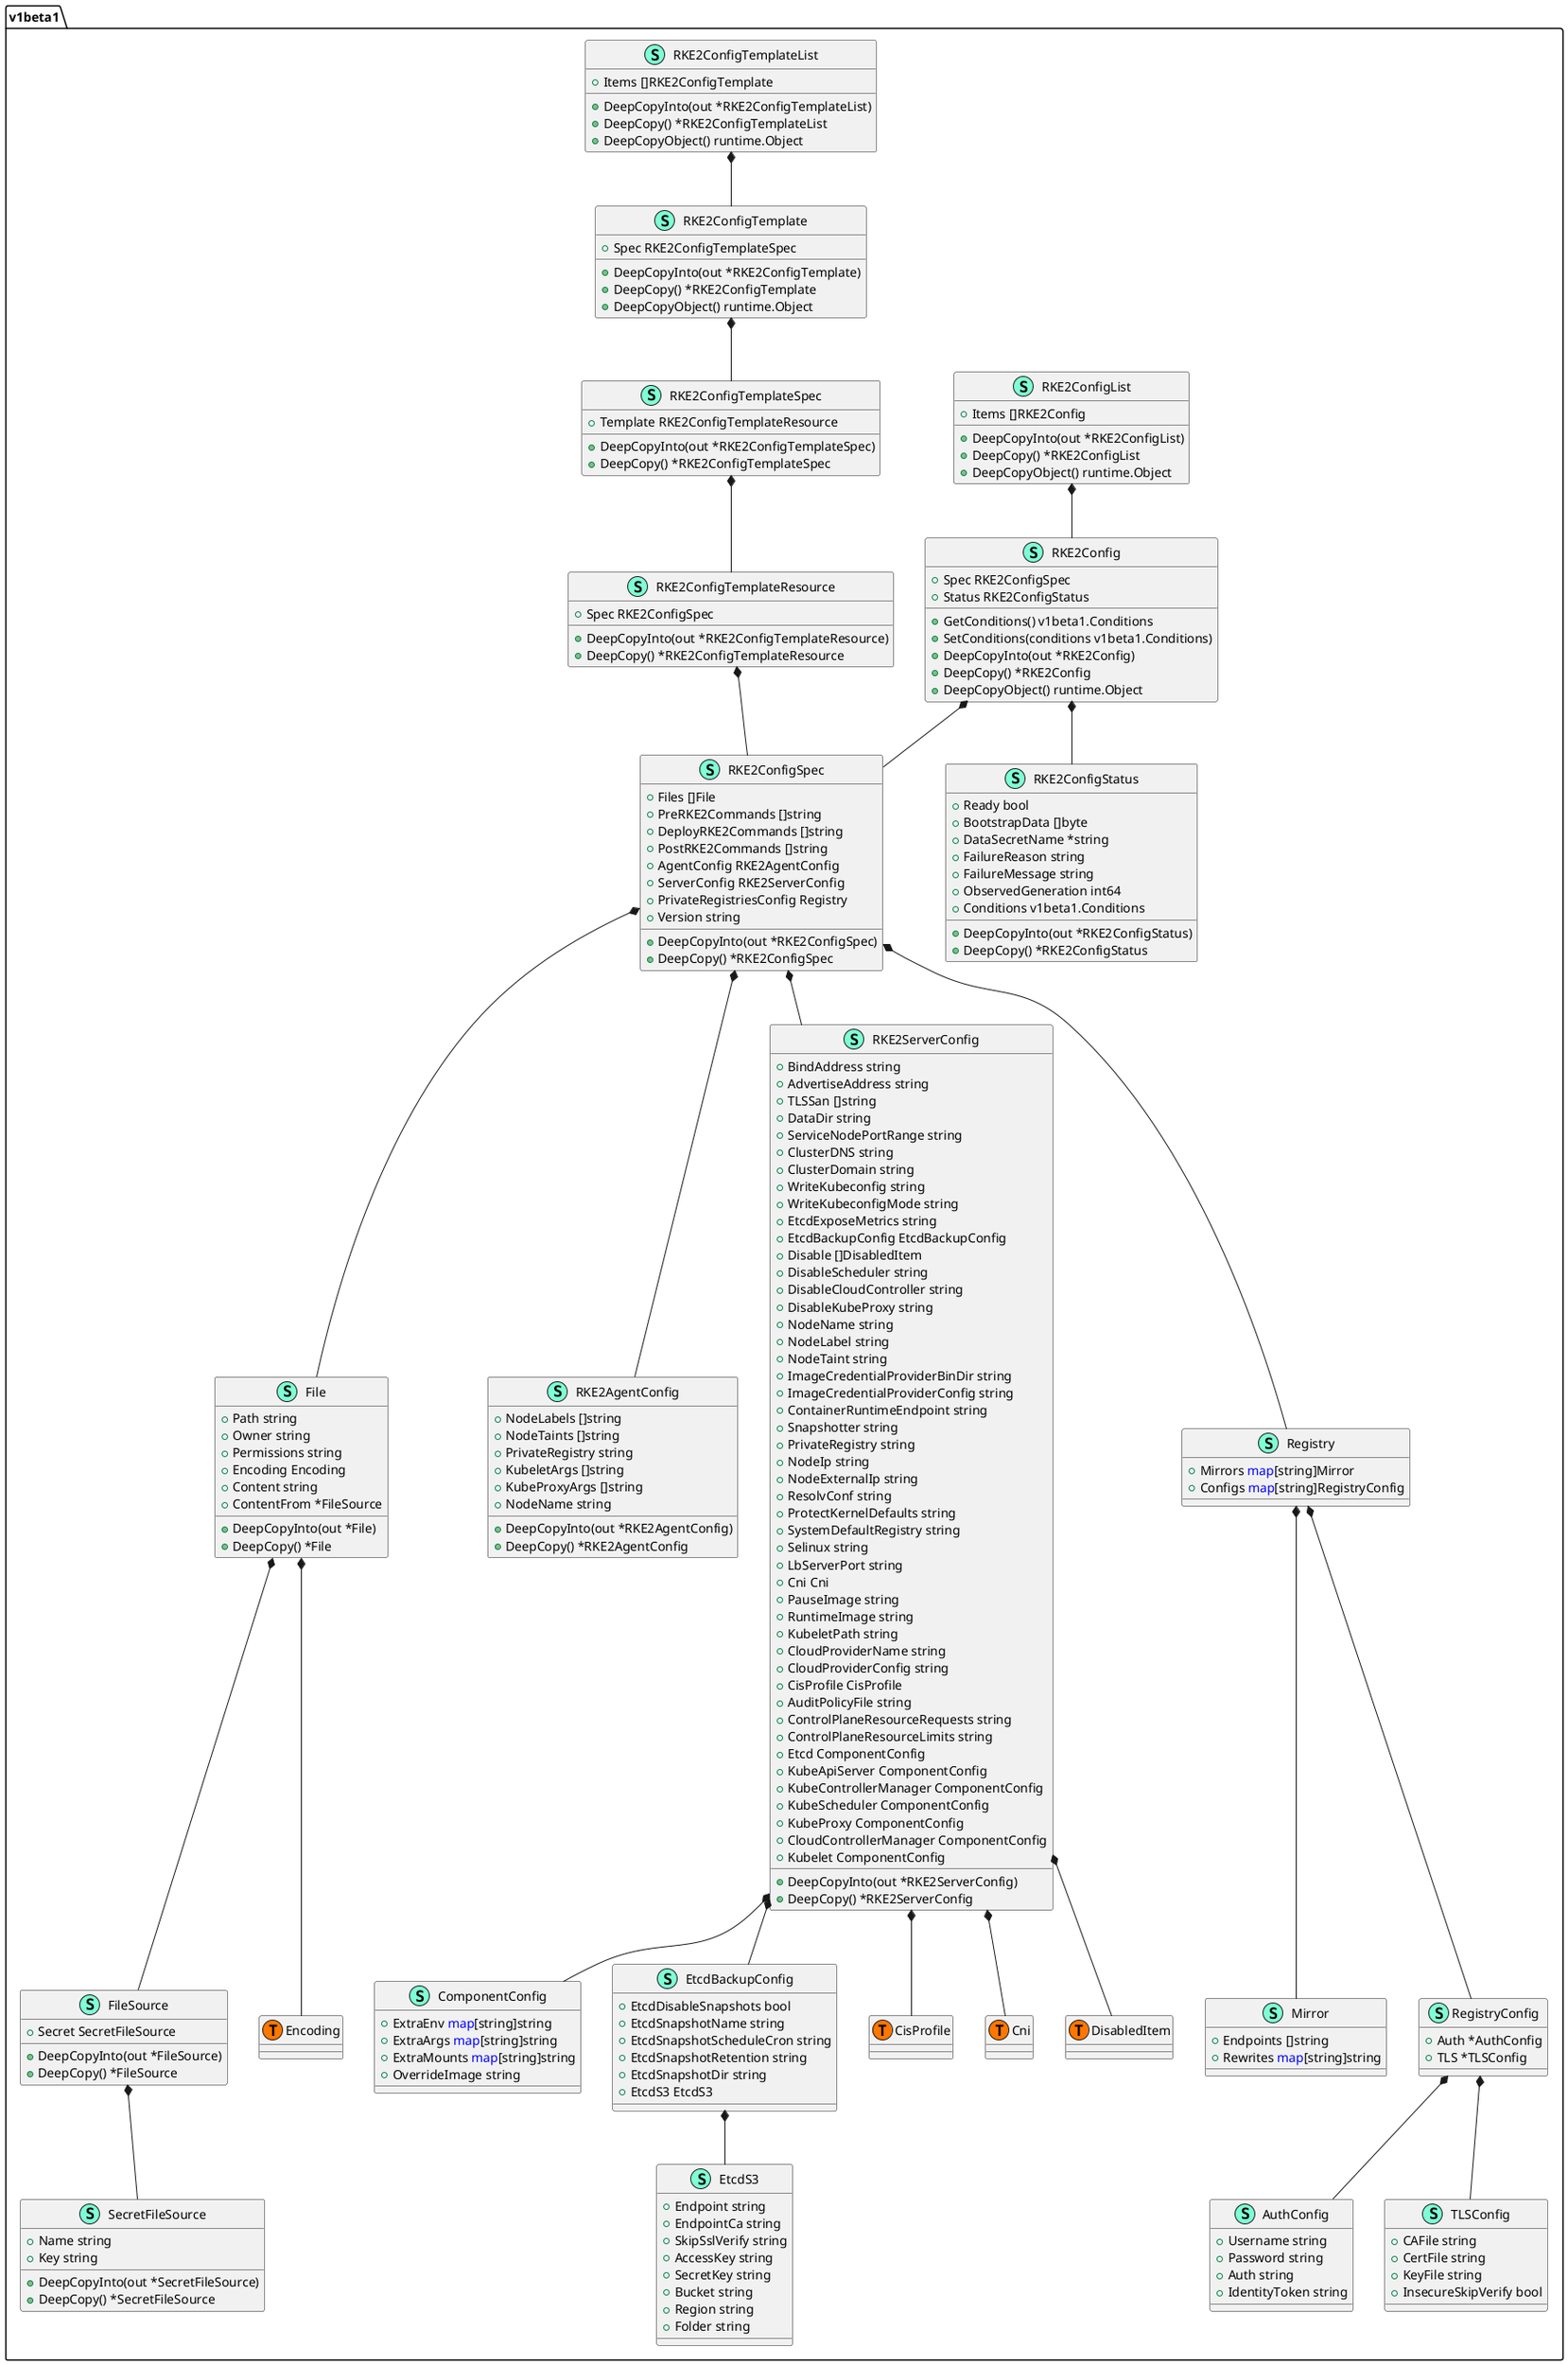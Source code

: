 @startuml
namespace v1beta1 {
    class AuthConfig << (S,Aquamarine) >> {
        + Username string
        + Password string
        + Auth string
        + IdentityToken string

    }
    class ComponentConfig << (S,Aquamarine) >> {
        + ExtraEnv <font color=blue>map</font>[string]string
        + ExtraArgs <font color=blue>map</font>[string]string
        + ExtraMounts <font color=blue>map</font>[string]string
        + OverrideImage string

    }
    class EtcdBackupConfig << (S,Aquamarine) >> {
        + EtcdDisableSnapshots bool
        + EtcdSnapshotName string
        + EtcdSnapshotScheduleCron string
        + EtcdSnapshotRetention string
        + EtcdSnapshotDir string
        + EtcdS3 EtcdS3

    }
    class EtcdS3 << (S,Aquamarine) >> {
        + Endpoint string
        + EndpointCa string
        + SkipSslVerify string
        + AccessKey string
        + SecretKey string
        + Bucket string
        + Region string
        + Folder string

    }
    class File << (S,Aquamarine) >> {
        + Path string
        + Owner string
        + Permissions string
        + Encoding Encoding
        + Content string
        + ContentFrom *FileSource

        + DeepCopyInto(out *File) 
        + DeepCopy() *File

    }
    class FileSource << (S,Aquamarine) >> {
        + Secret SecretFileSource

        + DeepCopyInto(out *FileSource) 
        + DeepCopy() *FileSource

    }
    class Mirror << (S,Aquamarine) >> {
        + Endpoints []string
        + Rewrites <font color=blue>map</font>[string]string

    }
    class RKE2AgentConfig << (S,Aquamarine) >> {
        + NodeLabels []string
        + NodeTaints []string
        + PrivateRegistry string
        + KubeletArgs []string
        + KubeProxyArgs []string
        + NodeName string

        + DeepCopyInto(out *RKE2AgentConfig) 
        + DeepCopy() *RKE2AgentConfig

    }
    class RKE2Config << (S,Aquamarine) >> {
        + Spec RKE2ConfigSpec
        + Status RKE2ConfigStatus

        + GetConditions() v1beta1.Conditions
        + SetConditions(conditions v1beta1.Conditions) 
        + DeepCopyInto(out *RKE2Config) 
        + DeepCopy() *RKE2Config
        + DeepCopyObject() runtime.Object

    }
    class RKE2ConfigList << (S,Aquamarine) >> {
        + Items []RKE2Config

        + DeepCopyInto(out *RKE2ConfigList) 
        + DeepCopy() *RKE2ConfigList
        + DeepCopyObject() runtime.Object

    }
    class RKE2ConfigSpec << (S,Aquamarine) >> {
        + Files []File
        + PreRKE2Commands []string
        + DeployRKE2Commands []string
        + PostRKE2Commands []string
        + AgentConfig RKE2AgentConfig
        + ServerConfig RKE2ServerConfig
        + PrivateRegistriesConfig Registry
        + Version string

        + DeepCopyInto(out *RKE2ConfigSpec) 
        + DeepCopy() *RKE2ConfigSpec

    }
    class RKE2ConfigStatus << (S,Aquamarine) >> {
        + Ready bool
        + BootstrapData []byte
        + DataSecretName *string
        + FailureReason string
        + FailureMessage string
        + ObservedGeneration int64
        + Conditions v1beta1.Conditions

        + DeepCopyInto(out *RKE2ConfigStatus) 
        + DeepCopy() *RKE2ConfigStatus

    }
    class RKE2ConfigTemplate << (S,Aquamarine) >> {
        + Spec RKE2ConfigTemplateSpec

        + DeepCopyInto(out *RKE2ConfigTemplate) 
        + DeepCopy() *RKE2ConfigTemplate
        + DeepCopyObject() runtime.Object

    }
    class RKE2ConfigTemplateList << (S,Aquamarine) >> {
        + Items []RKE2ConfigTemplate

        + DeepCopyInto(out *RKE2ConfigTemplateList) 
        + DeepCopy() *RKE2ConfigTemplateList
        + DeepCopyObject() runtime.Object

    }
    class RKE2ConfigTemplateResource << (S,Aquamarine) >> {
        + Spec RKE2ConfigSpec

        + DeepCopyInto(out *RKE2ConfigTemplateResource) 
        + DeepCopy() *RKE2ConfigTemplateResource

    }
    class RKE2ConfigTemplateSpec << (S,Aquamarine) >> {
        + Template RKE2ConfigTemplateResource

        + DeepCopyInto(out *RKE2ConfigTemplateSpec) 
        + DeepCopy() *RKE2ConfigTemplateSpec

    }
    class RKE2ServerConfig << (S,Aquamarine) >> {
        + BindAddress string
        + AdvertiseAddress string
        + TLSSan []string
        + DataDir string
        + ServiceNodePortRange string
        + ClusterDNS string
        + ClusterDomain string
        + WriteKubeconfig string
        + WriteKubeconfigMode string
        + EtcdExposeMetrics string
        + EtcdBackupConfig EtcdBackupConfig
        + Disable []DisabledItem
        + DisableScheduler string
        + DisableCloudController string
        + DisableKubeProxy string
        + NodeName string
        + NodeLabel string
        + NodeTaint string
        + ImageCredentialProviderBinDir string
        + ImageCredentialProviderConfig string
        + ContainerRuntimeEndpoint string
        + Snapshotter string
        + PrivateRegistry string
        + NodeIp string
        + NodeExternalIp string
        + ResolvConf string
        + ProtectKernelDefaults string
        + SystemDefaultRegistry string
        + Selinux string
        + LbServerPort string
        + Cni Cni
        + PauseImage string
        + RuntimeImage string
        + KubeletPath string
        + CloudProviderName string
        + CloudProviderConfig string
        + CisProfile CisProfile
        + AuditPolicyFile string
        + ControlPlaneResourceRequests string
        + ControlPlaneResourceLimits string
        + Etcd ComponentConfig
        + KubeApiServer ComponentConfig
        + KubeControllerManager ComponentConfig
        + KubeScheduler ComponentConfig
        + KubeProxy ComponentConfig
        + CloudControllerManager ComponentConfig
        + Kubelet ComponentConfig

        + DeepCopyInto(out *RKE2ServerConfig) 
        + DeepCopy() *RKE2ServerConfig

    }
    class Registry << (S,Aquamarine) >> {
        + Mirrors <font color=blue>map</font>[string]Mirror
        + Configs <font color=blue>map</font>[string]RegistryConfig

    }
    class RegistryConfig << (S,Aquamarine) >> {
        + Auth *AuthConfig
        + TLS *TLSConfig

    }
    class SecretFileSource << (S,Aquamarine) >> {
        + Name string
        + Key string

        + DeepCopyInto(out *SecretFileSource) 
        + DeepCopy() *SecretFileSource

    }
    class TLSConfig << (S,Aquamarine) >> {
        + CAFile string
        + CertFile string
        + KeyFile string
        + InsecureSkipVerify bool

    }
    class v1beta1.CisProfile << (T, #FF7700) >>  {
    }
    class v1beta1.Cni << (T, #FF7700) >>  {
    }
    class v1beta1.DisabledItem << (T, #FF7700) >>  {
    }
    class v1beta1.Encoding << (T, #FF7700) >>  {
    }
}

"v1beta1.RKE2ConfigList" *-- "v1beta1.RKE2Config"
"v1beta1.RKE2Config" *-- "v1beta1.RKE2ConfigStatus" 
"v1beta1.RKE2Config" *-- "v1beta1.RKE2ConfigSpec"
"v1beta1.RKE2ConfigSpec" *-- "v1beta1.RKE2ServerConfig"
"v1beta1.RKE2ConfigSpec" *-- "v1beta1.File"
"v1beta1.RKE2ConfigSpec" *-- "v1beta1.RKE2AgentConfig"
"v1beta1.RKE2ServerConfig" *-- "v1beta1.EtcdBackupConfig"
"v1beta1.EtcdBackupConfig" *-- "v1beta1.EtcdS3"
"v1beta1.RKE2ServerConfig" *-- "v1beta1.CisProfile"
"v1beta1.RKE2ServerConfig" *-- "v1beta1.Cni"
"v1beta1.RKE2ServerConfig" *-- "v1beta1.DisabledItem"
"v1beta1.RKE2ConfigSpec" *-- "v1beta1.Registry"
"v1beta1.RKE2ServerConfig" *-- "v1beta1.ComponentConfig"
"v1beta1.Registry" *-- "v1beta1.Mirror"
"v1beta1.Registry" *-- "v1beta1.RegistryConfig"
"v1beta1.RegistryConfig" *-- "v1beta1.AuthConfig"
"v1beta1.RegistryConfig" *-- "v1beta1.TLSConfig"
"v1beta1.File" *-- "v1beta1.FileSource"
"v1beta1.File" *-- "v1beta1.Encoding"
"v1beta1.FileSource" *-- "v1beta1.SecretFileSource"

"v1beta1.RKE2ConfigTemplateList" *-- "v1beta1.RKE2ConfigTemplate"
"v1beta1.RKE2ConfigTemplate" *-- "v1beta1.RKE2ConfigTemplateSpec"
"v1beta1.RKE2ConfigTemplateSpec" *-- "v1beta1.RKE2ConfigTemplateResource"
"v1beta1.RKE2ConfigTemplateResource" *-- "v1beta1.RKE2ConfigSpec"


@enduml